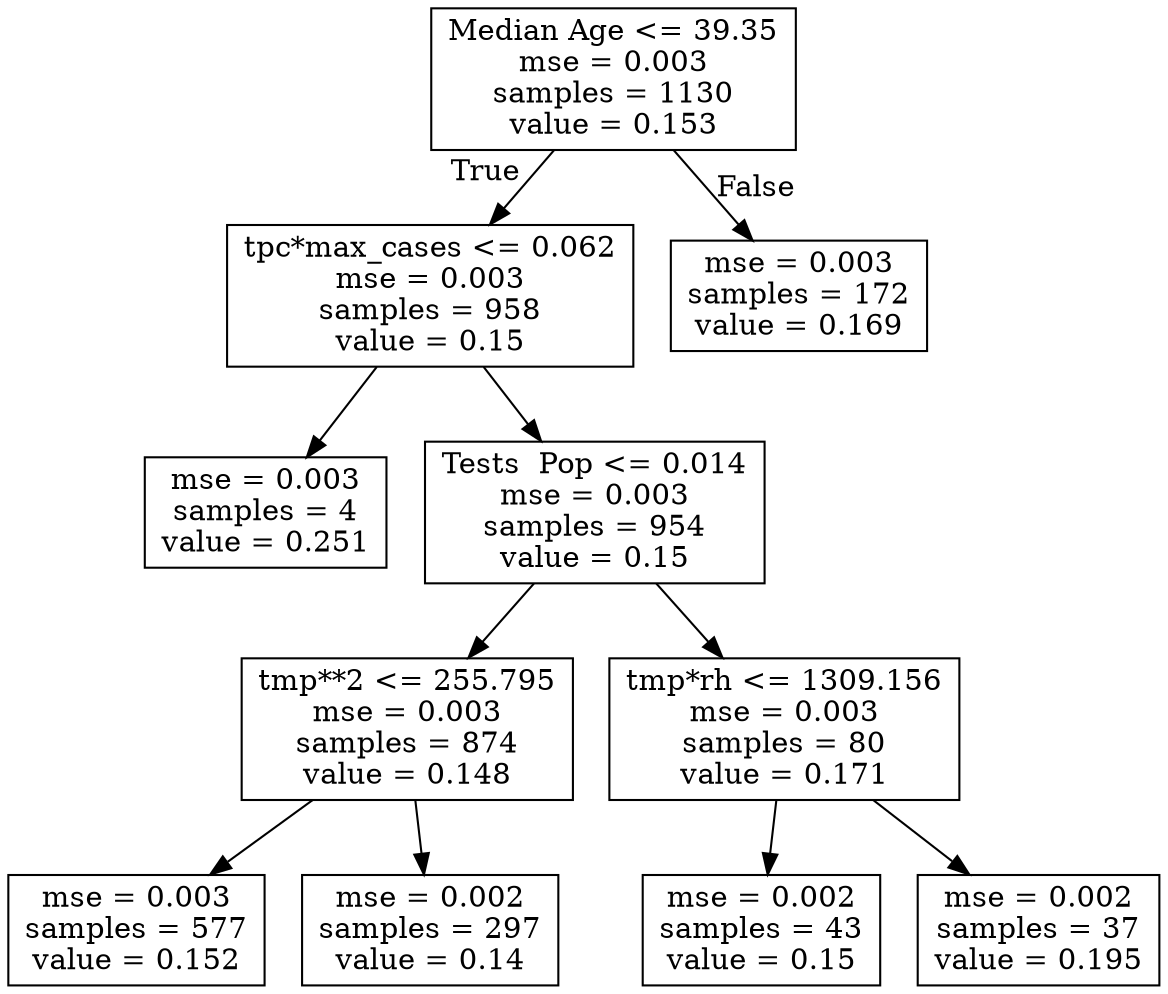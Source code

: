 digraph Tree {
node [shape=box] ;
0 [label="Median Age <= 39.35\nmse = 0.003\nsamples = 1130\nvalue = 0.153"] ;
1 [label="tpc*max_cases <= 0.062\nmse = 0.003\nsamples = 958\nvalue = 0.15"] ;
0 -> 1 [labeldistance=2.5, labelangle=45, headlabel="True"] ;
2 [label="mse = 0.003\nsamples = 4\nvalue = 0.251"] ;
1 -> 2 ;
3 [label="Tests \ Pop <= 0.014\nmse = 0.003\nsamples = 954\nvalue = 0.15"] ;
1 -> 3 ;
4 [label="tmp**2 <= 255.795\nmse = 0.003\nsamples = 874\nvalue = 0.148"] ;
3 -> 4 ;
5 [label="mse = 0.003\nsamples = 577\nvalue = 0.152"] ;
4 -> 5 ;
6 [label="mse = 0.002\nsamples = 297\nvalue = 0.14"] ;
4 -> 6 ;
7 [label="tmp*rh <= 1309.156\nmse = 0.003\nsamples = 80\nvalue = 0.171"] ;
3 -> 7 ;
8 [label="mse = 0.002\nsamples = 43\nvalue = 0.15"] ;
7 -> 8 ;
9 [label="mse = 0.002\nsamples = 37\nvalue = 0.195"] ;
7 -> 9 ;
10 [label="mse = 0.003\nsamples = 172\nvalue = 0.169"] ;
0 -> 10 [labeldistance=2.5, labelangle=-45, headlabel="False"] ;
}